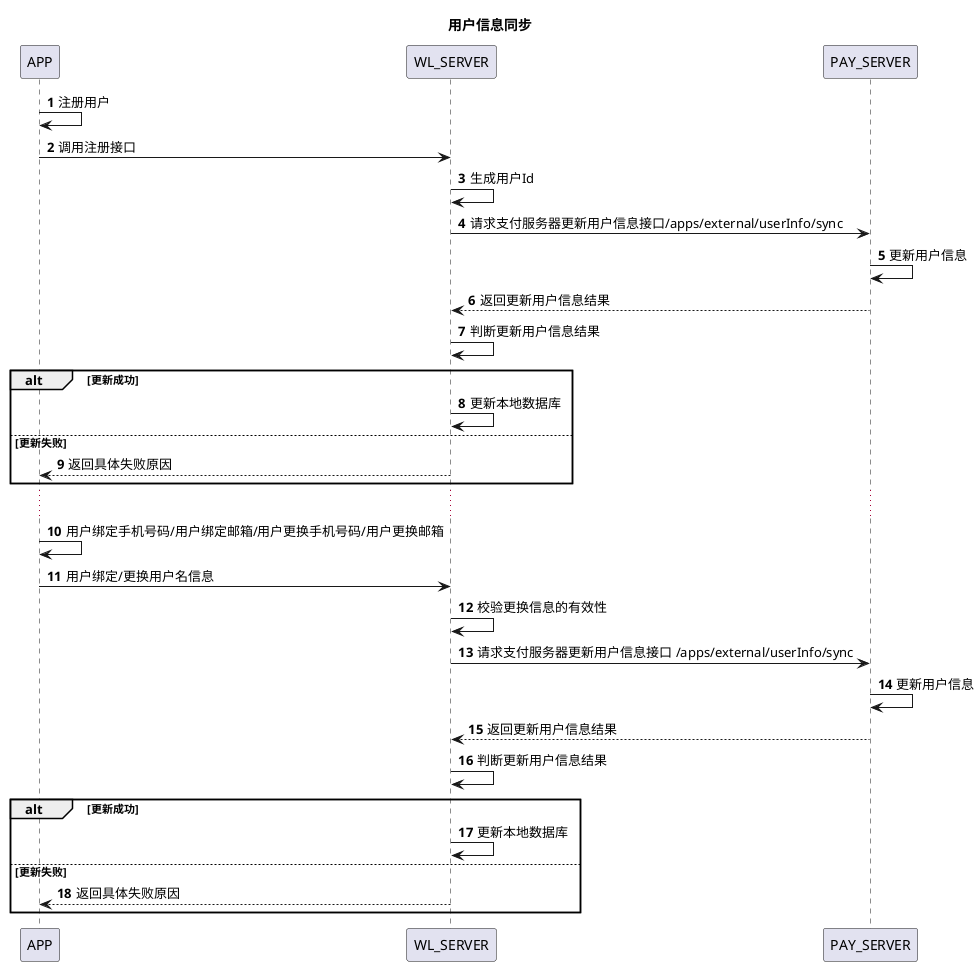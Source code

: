 @startuml
title:用户信息同步
autonumber
APP->APP:注册用户
APP->WL_SERVER:调用注册接口
WL_SERVER->WL_SERVER:生成用户Id
WL_SERVER->PAY_SERVER:请求支付服务器更新用户信息接口/apps/external/userInfo/sync
PAY_SERVER->PAY_SERVER:更新用户信息
PAY_SERVER-->WL_SERVER:返回更新用户信息结果
WL_SERVER->WL_SERVER:判断更新用户信息结果
alt 更新成功
WL_SERVER->WL_SERVER:更新本地数据库
else 更新失败
WL_SERVER-->APP:返回具体失败原因
end
...
APP->APP:用户绑定手机号码/用户绑定邮箱/用户更换手机号码/用户更换邮箱
APP->WL_SERVER:用户绑定/更换用户名信息
WL_SERVER->WL_SERVER:校验更换信息的有效性
WL_SERVER->PAY_SERVER:请求支付服务器更新用户信息接口 /apps/external/userInfo/sync
PAY_SERVER->PAY_SERVER:更新用户信息
PAY_SERVER-->WL_SERVER:返回更新用户信息结果
WL_SERVER->WL_SERVER:判断更新用户信息结果
alt 更新成功
WL_SERVER->WL_SERVER:更新本地数据库
else 更新失败
WL_SERVER-->APP:返回具体失败原因
end
@enduml